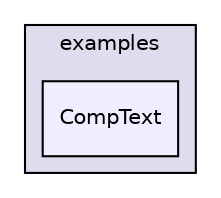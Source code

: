 digraph "examples/CompText" {
  compound=true
  node [ fontsize="10", fontname="Helvetica"];
  edge [ labelfontsize="10", labelfontname="Helvetica"];
  subgraph clusterdir_d28a4824dc47e487b107a5db32ef43c4 {
    graph [ bgcolor="#ddddee", pencolor="black", label="examples" fontname="Helvetica", fontsize="10", URL="dir_d28a4824dc47e487b107a5db32ef43c4.html"]
  dir_c918e8bf3fc71f849978cdb0d900e61c [shape=box, label="CompText", style="filled", fillcolor="#eeeeff", pencolor="black", URL="dir_c918e8bf3fc71f849978cdb0d900e61c.html"];
  }
}
